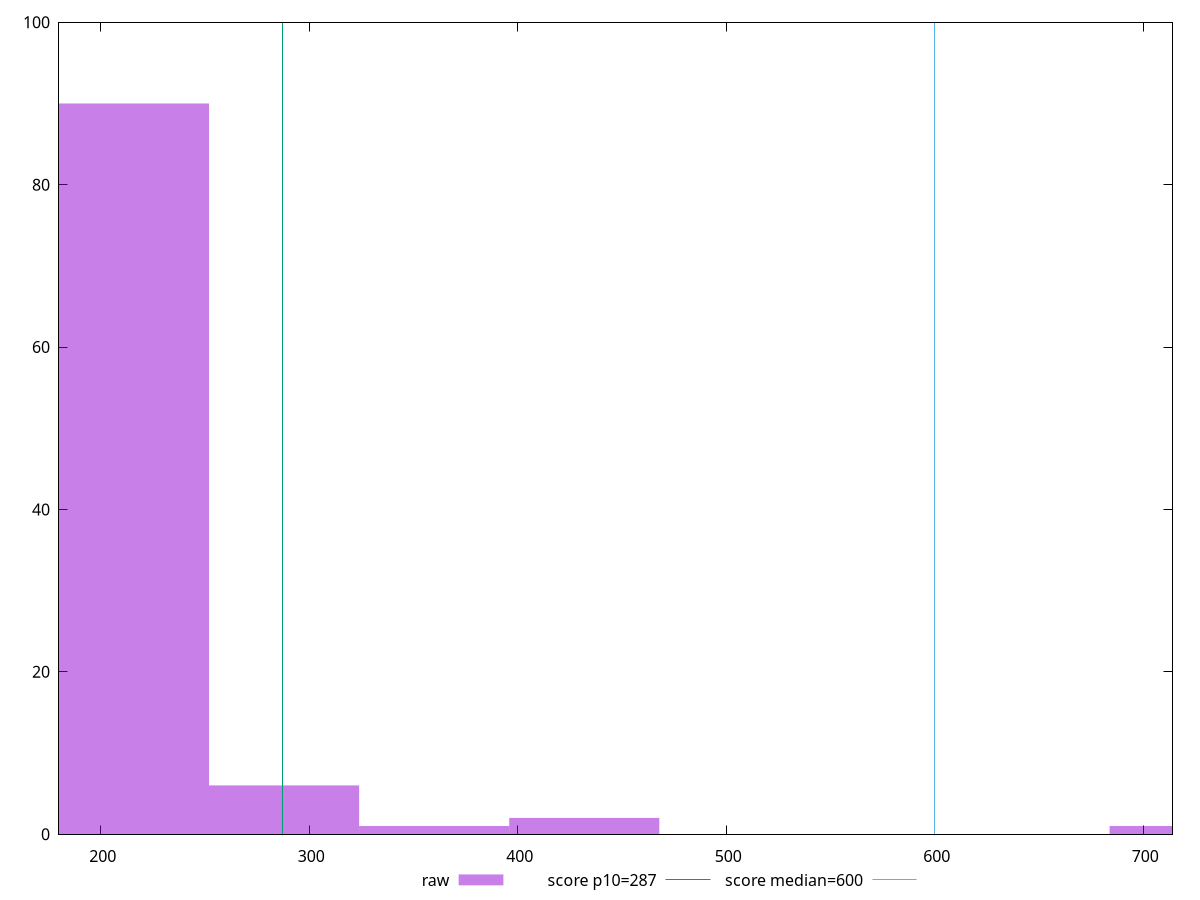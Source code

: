 reset

$raw <<EOF
719.8345973981133 1
215.95037921943396 90
359.91729869905663 1
287.9338389592453 6
431.9007584388679 2
EOF

set key outside below
set boxwidth 71.98345973981132
set xrange [179.9999999999991:714]
set yrange [0:100]
set trange [0:100]
set style fill transparent solid 0.5 noborder

set parametric
set terminal svg size 640, 490 enhanced background rgb 'white'
set output "report_00026_2021-02-22T21:38:55.199Z/total-blocking-time/samples/pages+cached/raw/histogram.svg"

plot $raw title "raw" with boxes, \
     287,t title "score p10=287", \
     600,t title "score median=600"

reset
